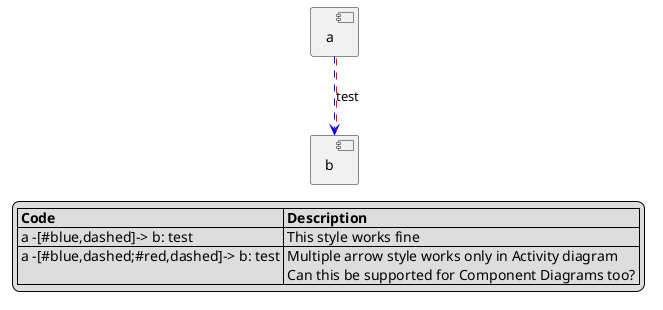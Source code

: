 {
  "sha1": "6ko7fuifyr1npwxax3uo1ra00wim34a",
  "insertion": {
    "when": "2024-05-30T20:48:20.978Z",
    "url": "http://forum.plantuml.net/8738/arrow-working-component-diagram-working-activity-diagram",
    "user": "plantuml@gmail.com"
  }
}
@startuml
component "a" as a {
}
component "b" as b {
}

' this does not work:

a -[#blue,dashed;#red]-> b: test
' a -[#blue,dashed]-> b: test

legend
|= Code |= Description |
| a -[#blue,dashed]-> b: test | This style works fine |
| a -[#blue,dashed;#red,dashed]-> b: test | Multiple arrow style works only in Activity diagram\n Can this be supported for Component Diagrams too? |
end legend
@enduml
